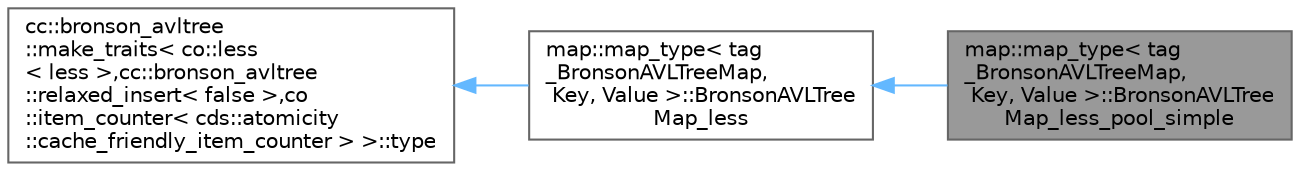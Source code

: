 digraph "map::map_type&lt; tag_BronsonAVLTreeMap, Key, Value &gt;::BronsonAVLTreeMap_less_pool_simple"
{
 // LATEX_PDF_SIZE
  bgcolor="transparent";
  edge [fontname=Helvetica,fontsize=10,labelfontname=Helvetica,labelfontsize=10];
  node [fontname=Helvetica,fontsize=10,shape=box,height=0.2,width=0.4];
  rankdir="LR";
  Node1 [id="Node000001",label="map::map_type\< tag\l_BronsonAVLTreeMap,\l Key, Value \>::BronsonAVLTree\lMap_less_pool_simple",height=0.2,width=0.4,color="gray40", fillcolor="grey60", style="filled", fontcolor="black",tooltip=" "];
  Node2 -> Node1 [id="edge3_Node000001_Node000002",dir="back",color="steelblue1",style="solid",tooltip=" "];
  Node2 [id="Node000002",label="map::map_type\< tag\l_BronsonAVLTreeMap,\l Key, Value \>::BronsonAVLTree\lMap_less",height=0.2,width=0.4,color="gray40", fillcolor="white", style="filled",URL="$structmap_1_1map__type_3_01tag___bronson_a_v_l_tree_map_00_01_key_00_01_value_01_4_1_1_bronson_a_v_l_tree_map__less.html",tooltip=" "];
  Node3 -> Node2 [id="edge4_Node000002_Node000003",dir="back",color="steelblue1",style="solid",tooltip=" "];
  Node3 [id="Node000003",label="cc::bronson_avltree\l::make_traits\< co::less\l\< less \>,cc::bronson_avltree\l::relaxed_insert\< false \>,co\l::item_counter\< cds::atomicity\l::cache_friendly_item_counter \> \>::type",height=0.2,width=0.4,color="gray40", fillcolor="white", style="filled",tooltip=" "];
}

